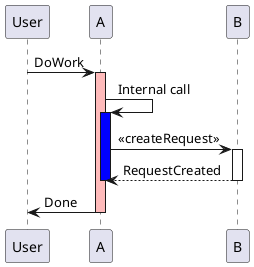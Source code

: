 @startuml
participant User

User -> A: DoWork
activate A #FFBBBB

A -> A: Internal call
activate A #Blue

A -> B: << createRequest >>
activate B

B --> A: RequestCreated
deactivate B
deactivate A
A -> User: Done
deactivate A

@enduml